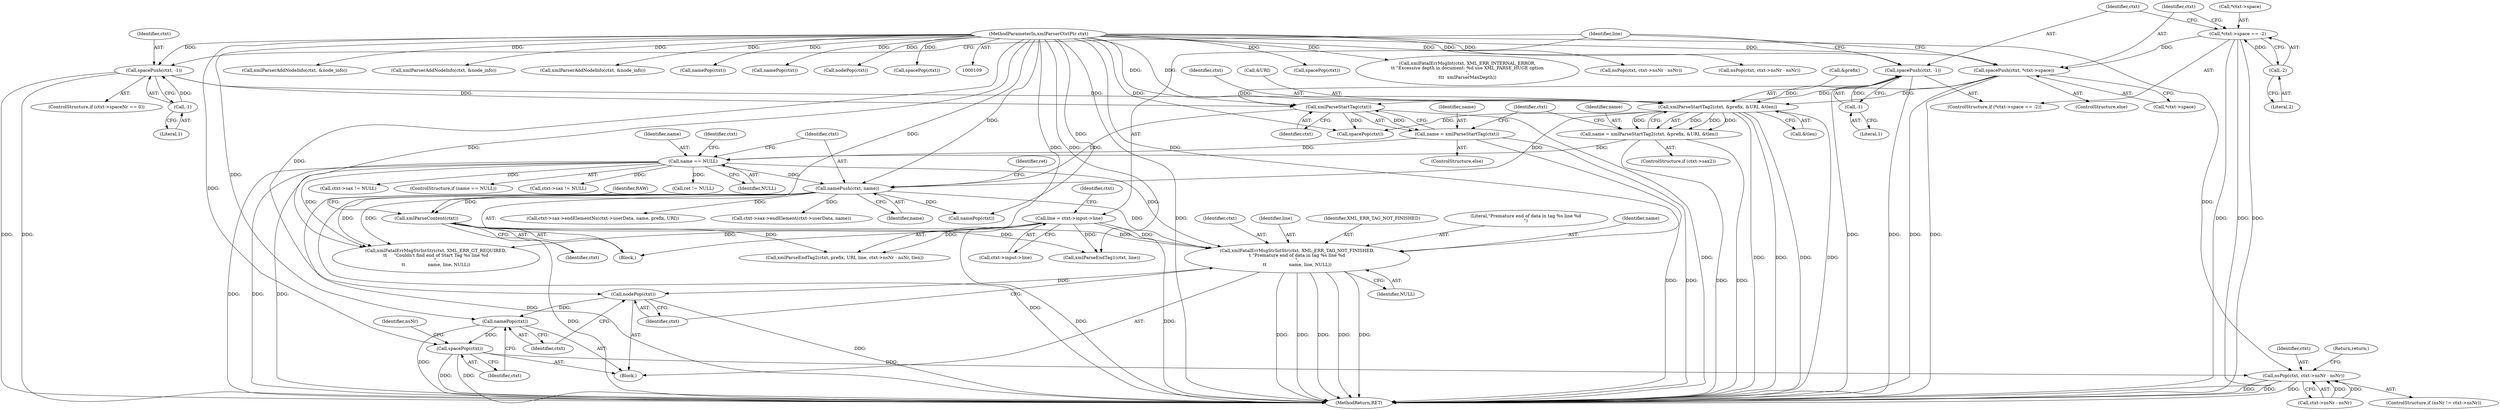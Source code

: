 digraph "0_Chrome_44a637b47793512bfb1d2589d43b8dc492a97629@pointer" {
"1000524" [label="(Call,xmlFatalErrMsgStrIntStr(ctxt, XML_ERR_TAG_NOT_FINISHED,\n\t \"Premature end of data in tag %s line %d\n\",\n\t\t                name, line, NULL))"];
"1000517" [label="(Call,xmlParseContent(ctxt))"];
"1000261" [label="(Call,namePush(ctxt, name))"];
"1000233" [label="(Call,xmlParseStartTag2(ctxt, &prefix, &URI, &tlen))"];
"1000209" [label="(Call,spacePush(ctxt, -1))"];
"1000110" [label="(MethodParameterIn,xmlParserCtxtPtr ctxt)"];
"1000211" [label="(Call,-1)"];
"1000196" [label="(Call,spacePush(ctxt, -1))"];
"1000198" [label="(Call,-1)"];
"1000214" [label="(Call,spacePush(ctxt, *ctxt->space))"];
"1000202" [label="(Call,*ctxt->space == -2)"];
"1000207" [label="(Call,-2)"];
"1000244" [label="(Call,xmlParseStartTag(ctxt))"];
"1000254" [label="(Call,name == NULL)"];
"1000231" [label="(Call,name = xmlParseStartTag2(ctxt, &prefix, &URI, &tlen))"];
"1000242" [label="(Call,name = xmlParseStartTag(ctxt))"];
"1000220" [label="(Call,line = ctxt->input->line)"];
"1000531" [label="(Call,nodePop(ctxt))"];
"1000533" [label="(Call,namePop(ctxt))"];
"1000535" [label="(Call,spacePop(ctxt))"];
"1000543" [label="(Call,nsPop(ctxt, ctxt->nsNr - nsNr))"];
"1000457" [label="(Call,spacePop(ctxt))"];
"1000148" [label="(Call,xmlFatalErrMsgInt(ctxt, XML_ERR_INTERNAL_ERROR,\n\t\t \"Excessive depth in document: %d use XML_PARSE_HUGE option\n\",\n\t\t\t  xmlParserMaxDepth))"];
"1000570" [label="(Call,xmlParseEndTag1(ctxt, line))"];
"1000227" [label="(ControlStructure,if (ctxt->sax2))"];
"1000110" [label="(MethodParameterIn,xmlParserCtxtPtr ctxt)"];
"1000556" [label="(Call,xmlParseEndTag2(ctxt, prefix, URI, line, ctxt->nsNr - nsNr, tlen))"];
"1000465" [label="(Call,nsPop(ctxt, ctxt->nsNr - nsNr))"];
"1000543" [label="(Call,nsPop(ctxt, ctxt->nsNr - nsNr))"];
"1000354" [label="(Call,ctxt->sax != NULL)"];
"1000259" [label="(Identifier,ctxt)"];
"1000536" [label="(Identifier,ctxt)"];
"1000535" [label="(Call,spacePop(ctxt))"];
"1000525" [label="(Identifier,ctxt)"];
"1000386" [label="(Call,nsPop(ctxt, ctxt->nsNr - nsNr))"];
"1000207" [label="(Call,-2)"];
"1000613" [label="(Call,xmlParserAddNodeInfo(ctxt, &node_info))"];
"1000532" [label="(Identifier,ctxt)"];
"1000539" [label="(Identifier,nsNr)"];
"1000529" [label="(Identifier,line)"];
"1000371" [label="(Call,ctxt->sax->endElement(ctxt->userData, name))"];
"1000254" [label="(Call,name == NULL)"];
"1000190" [label="(ControlStructure,if (ctxt->spaceNr == 0))"];
"1000550" [label="(Return,return;)"];
"1000512" [label="(Call,xmlParserAddNodeInfo(ctxt, &node_info))"];
"1000523" [label="(Block,)"];
"1000253" [label="(ControlStructure,if (name == NULL))"];
"1000617" [label="(MethodReturn,RET)"];
"1000203" [label="(Call,*ctxt->space)"];
"1000526" [label="(Identifier,XML_ERR_TAG_NOT_FINISHED)"];
"1000527" [label="(Literal,\"Premature end of data in tag %s line %d\n\")"];
"1000211" [label="(Call,-1)"];
"1000433" [label="(Call,xmlParserAddNodeInfo(ctxt, &node_info))"];
"1000517" [label="(Call,xmlParseContent(ctxt))"];
"1000326" [label="(Call,ctxt->sax != NULL)"];
"1000232" [label="(Identifier,name)"];
"1000222" [label="(Call,ctxt->input->line)"];
"1000221" [label="(Identifier,line)"];
"1000199" [label="(Literal,1)"];
"1000255" [label="(Identifier,name)"];
"1000567" [label="(Call,namePop(ctxt))"];
"1000376" [label="(Call,namePop(ctxt))"];
"1000197" [label="(Identifier,ctxt)"];
"1000234" [label="(Identifier,ctxt)"];
"1000533" [label="(Call,namePop(ctxt))"];
"1000249" [label="(Identifier,ctxt)"];
"1000446" [label="(Call,xmlFatalErrMsgStrIntStr(ctxt, XML_ERR_GT_REQUIRED,\n\t\t     \"Couldn't find end of Start Tag %s line %d\n\",\n\t\t                name, line, NULL))"];
"1000518" [label="(Identifier,ctxt)"];
"1000233" [label="(Call,xmlParseStartTag2(ctxt, &prefix, &URI, &tlen))"];
"1000237" [label="(Call,&URI)"];
"1000241" [label="(ControlStructure,else)"];
"1000544" [label="(Identifier,ctxt)"];
"1000209" [label="(Call,spacePush(ctxt, -1))"];
"1000265" [label="(Identifier,ret)"];
"1000575" [label="(Call,ret != NULL)"];
"1000235" [label="(Call,&prefix)"];
"1000262" [label="(Identifier,ctxt)"];
"1000244" [label="(Call,xmlParseStartTag(ctxt))"];
"1000243" [label="(Identifier,name)"];
"1000530" [label="(Identifier,NULL)"];
"1000455" [label="(Call,namePop(ctxt))"];
"1000215" [label="(Identifier,ctxt)"];
"1000231" [label="(Call,name = xmlParseStartTag2(ctxt, &prefix, &URI, &tlen))"];
"1000198" [label="(Call,-1)"];
"1000343" [label="(Call,ctxt->sax->endElementNs(ctxt->userData, name, prefix, URI))"];
"1000210" [label="(Identifier,ctxt)"];
"1000214" [label="(Call,spacePush(ctxt, *ctxt->space))"];
"1000531" [label="(Call,nodePop(ctxt))"];
"1000220" [label="(Call,line = ctxt->input->line)"];
"1000201" [label="(ControlStructure,if (*ctxt->space == -2))"];
"1000524" [label="(Call,xmlFatalErrMsgStrIntStr(ctxt, XML_ERR_TAG_NOT_FINISHED,\n\t \"Premature end of data in tag %s line %d\n\",\n\t\t                name, line, NULL))"];
"1000245" [label="(Identifier,ctxt)"];
"1000528" [label="(Identifier,name)"];
"1000261" [label="(Call,namePush(ctxt, name))"];
"1000208" [label="(Literal,2)"];
"1000256" [label="(Identifier,NULL)"];
"1000229" [label="(Identifier,ctxt)"];
"1000196" [label="(Call,spacePush(ctxt, -1))"];
"1000216" [label="(Call,*ctxt->space)"];
"1000522" [label="(Identifier,RAW)"];
"1000453" [label="(Call,nodePop(ctxt))"];
"1000202" [label="(Call,*ctxt->space == -2)"];
"1000239" [label="(Call,&tlen)"];
"1000537" [label="(ControlStructure,if (nsNr != ctxt->nsNr))"];
"1000545" [label="(Call,ctxt->nsNr - nsNr)"];
"1000378" [label="(Call,spacePop(ctxt))"];
"1000213" [label="(ControlStructure,else)"];
"1000242" [label="(Call,name = xmlParseStartTag(ctxt))"];
"1000534" [label="(Identifier,ctxt)"];
"1000258" [label="(Call,spacePop(ctxt))"];
"1000212" [label="(Literal,1)"];
"1000263" [label="(Identifier,name)"];
"1000111" [label="(Block,)"];
"1000524" -> "1000523"  [label="AST: "];
"1000524" -> "1000530"  [label="CFG: "];
"1000525" -> "1000524"  [label="AST: "];
"1000526" -> "1000524"  [label="AST: "];
"1000527" -> "1000524"  [label="AST: "];
"1000528" -> "1000524"  [label="AST: "];
"1000529" -> "1000524"  [label="AST: "];
"1000530" -> "1000524"  [label="AST: "];
"1000532" -> "1000524"  [label="CFG: "];
"1000524" -> "1000617"  [label="DDG: "];
"1000524" -> "1000617"  [label="DDG: "];
"1000524" -> "1000617"  [label="DDG: "];
"1000524" -> "1000617"  [label="DDG: "];
"1000524" -> "1000617"  [label="DDG: "];
"1000517" -> "1000524"  [label="DDG: "];
"1000110" -> "1000524"  [label="DDG: "];
"1000261" -> "1000524"  [label="DDG: "];
"1000220" -> "1000524"  [label="DDG: "];
"1000254" -> "1000524"  [label="DDG: "];
"1000524" -> "1000531"  [label="DDG: "];
"1000517" -> "1000111"  [label="AST: "];
"1000517" -> "1000518"  [label="CFG: "];
"1000518" -> "1000517"  [label="AST: "];
"1000522" -> "1000517"  [label="CFG: "];
"1000517" -> "1000617"  [label="DDG: "];
"1000261" -> "1000517"  [label="DDG: "];
"1000110" -> "1000517"  [label="DDG: "];
"1000517" -> "1000556"  [label="DDG: "];
"1000517" -> "1000570"  [label="DDG: "];
"1000261" -> "1000111"  [label="AST: "];
"1000261" -> "1000263"  [label="CFG: "];
"1000262" -> "1000261"  [label="AST: "];
"1000263" -> "1000261"  [label="AST: "];
"1000265" -> "1000261"  [label="CFG: "];
"1000261" -> "1000617"  [label="DDG: "];
"1000261" -> "1000617"  [label="DDG: "];
"1000233" -> "1000261"  [label="DDG: "];
"1000244" -> "1000261"  [label="DDG: "];
"1000110" -> "1000261"  [label="DDG: "];
"1000254" -> "1000261"  [label="DDG: "];
"1000261" -> "1000343"  [label="DDG: "];
"1000261" -> "1000371"  [label="DDG: "];
"1000261" -> "1000376"  [label="DDG: "];
"1000261" -> "1000446"  [label="DDG: "];
"1000261" -> "1000446"  [label="DDG: "];
"1000233" -> "1000231"  [label="AST: "];
"1000233" -> "1000239"  [label="CFG: "];
"1000234" -> "1000233"  [label="AST: "];
"1000235" -> "1000233"  [label="AST: "];
"1000237" -> "1000233"  [label="AST: "];
"1000239" -> "1000233"  [label="AST: "];
"1000231" -> "1000233"  [label="CFG: "];
"1000233" -> "1000617"  [label="DDG: "];
"1000233" -> "1000617"  [label="DDG: "];
"1000233" -> "1000617"  [label="DDG: "];
"1000233" -> "1000617"  [label="DDG: "];
"1000233" -> "1000231"  [label="DDG: "];
"1000233" -> "1000231"  [label="DDG: "];
"1000233" -> "1000231"  [label="DDG: "];
"1000233" -> "1000231"  [label="DDG: "];
"1000209" -> "1000233"  [label="DDG: "];
"1000196" -> "1000233"  [label="DDG: "];
"1000214" -> "1000233"  [label="DDG: "];
"1000110" -> "1000233"  [label="DDG: "];
"1000233" -> "1000258"  [label="DDG: "];
"1000209" -> "1000201"  [label="AST: "];
"1000209" -> "1000211"  [label="CFG: "];
"1000210" -> "1000209"  [label="AST: "];
"1000211" -> "1000209"  [label="AST: "];
"1000221" -> "1000209"  [label="CFG: "];
"1000209" -> "1000617"  [label="DDG: "];
"1000209" -> "1000617"  [label="DDG: "];
"1000110" -> "1000209"  [label="DDG: "];
"1000211" -> "1000209"  [label="DDG: "];
"1000209" -> "1000244"  [label="DDG: "];
"1000110" -> "1000109"  [label="AST: "];
"1000110" -> "1000617"  [label="DDG: "];
"1000110" -> "1000148"  [label="DDG: "];
"1000110" -> "1000196"  [label="DDG: "];
"1000110" -> "1000214"  [label="DDG: "];
"1000110" -> "1000244"  [label="DDG: "];
"1000110" -> "1000258"  [label="DDG: "];
"1000110" -> "1000376"  [label="DDG: "];
"1000110" -> "1000378"  [label="DDG: "];
"1000110" -> "1000386"  [label="DDG: "];
"1000110" -> "1000433"  [label="DDG: "];
"1000110" -> "1000446"  [label="DDG: "];
"1000110" -> "1000453"  [label="DDG: "];
"1000110" -> "1000455"  [label="DDG: "];
"1000110" -> "1000457"  [label="DDG: "];
"1000110" -> "1000465"  [label="DDG: "];
"1000110" -> "1000512"  [label="DDG: "];
"1000110" -> "1000531"  [label="DDG: "];
"1000110" -> "1000533"  [label="DDG: "];
"1000110" -> "1000535"  [label="DDG: "];
"1000110" -> "1000543"  [label="DDG: "];
"1000110" -> "1000556"  [label="DDG: "];
"1000110" -> "1000567"  [label="DDG: "];
"1000110" -> "1000570"  [label="DDG: "];
"1000110" -> "1000613"  [label="DDG: "];
"1000211" -> "1000212"  [label="CFG: "];
"1000212" -> "1000211"  [label="AST: "];
"1000196" -> "1000190"  [label="AST: "];
"1000196" -> "1000198"  [label="CFG: "];
"1000197" -> "1000196"  [label="AST: "];
"1000198" -> "1000196"  [label="AST: "];
"1000221" -> "1000196"  [label="CFG: "];
"1000196" -> "1000617"  [label="DDG: "];
"1000196" -> "1000617"  [label="DDG: "];
"1000198" -> "1000196"  [label="DDG: "];
"1000196" -> "1000244"  [label="DDG: "];
"1000198" -> "1000199"  [label="CFG: "];
"1000199" -> "1000198"  [label="AST: "];
"1000214" -> "1000213"  [label="AST: "];
"1000214" -> "1000216"  [label="CFG: "];
"1000215" -> "1000214"  [label="AST: "];
"1000216" -> "1000214"  [label="AST: "];
"1000221" -> "1000214"  [label="CFG: "];
"1000214" -> "1000617"  [label="DDG: "];
"1000214" -> "1000617"  [label="DDG: "];
"1000202" -> "1000214"  [label="DDG: "];
"1000214" -> "1000244"  [label="DDG: "];
"1000202" -> "1000201"  [label="AST: "];
"1000202" -> "1000207"  [label="CFG: "];
"1000203" -> "1000202"  [label="AST: "];
"1000207" -> "1000202"  [label="AST: "];
"1000210" -> "1000202"  [label="CFG: "];
"1000215" -> "1000202"  [label="CFG: "];
"1000202" -> "1000617"  [label="DDG: "];
"1000202" -> "1000617"  [label="DDG: "];
"1000202" -> "1000617"  [label="DDG: "];
"1000207" -> "1000202"  [label="DDG: "];
"1000207" -> "1000208"  [label="CFG: "];
"1000208" -> "1000207"  [label="AST: "];
"1000244" -> "1000242"  [label="AST: "];
"1000244" -> "1000245"  [label="CFG: "];
"1000245" -> "1000244"  [label="AST: "];
"1000242" -> "1000244"  [label="CFG: "];
"1000244" -> "1000617"  [label="DDG: "];
"1000244" -> "1000242"  [label="DDG: "];
"1000244" -> "1000258"  [label="DDG: "];
"1000254" -> "1000253"  [label="AST: "];
"1000254" -> "1000256"  [label="CFG: "];
"1000255" -> "1000254"  [label="AST: "];
"1000256" -> "1000254"  [label="AST: "];
"1000259" -> "1000254"  [label="CFG: "];
"1000262" -> "1000254"  [label="CFG: "];
"1000254" -> "1000617"  [label="DDG: "];
"1000254" -> "1000617"  [label="DDG: "];
"1000254" -> "1000617"  [label="DDG: "];
"1000231" -> "1000254"  [label="DDG: "];
"1000242" -> "1000254"  [label="DDG: "];
"1000254" -> "1000326"  [label="DDG: "];
"1000254" -> "1000354"  [label="DDG: "];
"1000254" -> "1000446"  [label="DDG: "];
"1000254" -> "1000575"  [label="DDG: "];
"1000231" -> "1000227"  [label="AST: "];
"1000232" -> "1000231"  [label="AST: "];
"1000249" -> "1000231"  [label="CFG: "];
"1000231" -> "1000617"  [label="DDG: "];
"1000231" -> "1000617"  [label="DDG: "];
"1000242" -> "1000241"  [label="AST: "];
"1000243" -> "1000242"  [label="AST: "];
"1000249" -> "1000242"  [label="CFG: "];
"1000242" -> "1000617"  [label="DDG: "];
"1000242" -> "1000617"  [label="DDG: "];
"1000220" -> "1000111"  [label="AST: "];
"1000220" -> "1000222"  [label="CFG: "];
"1000221" -> "1000220"  [label="AST: "];
"1000222" -> "1000220"  [label="AST: "];
"1000229" -> "1000220"  [label="CFG: "];
"1000220" -> "1000617"  [label="DDG: "];
"1000220" -> "1000617"  [label="DDG: "];
"1000220" -> "1000446"  [label="DDG: "];
"1000220" -> "1000556"  [label="DDG: "];
"1000220" -> "1000570"  [label="DDG: "];
"1000531" -> "1000523"  [label="AST: "];
"1000531" -> "1000532"  [label="CFG: "];
"1000532" -> "1000531"  [label="AST: "];
"1000534" -> "1000531"  [label="CFG: "];
"1000531" -> "1000617"  [label="DDG: "];
"1000531" -> "1000533"  [label="DDG: "];
"1000533" -> "1000523"  [label="AST: "];
"1000533" -> "1000534"  [label="CFG: "];
"1000534" -> "1000533"  [label="AST: "];
"1000536" -> "1000533"  [label="CFG: "];
"1000533" -> "1000617"  [label="DDG: "];
"1000533" -> "1000535"  [label="DDG: "];
"1000535" -> "1000523"  [label="AST: "];
"1000535" -> "1000536"  [label="CFG: "];
"1000536" -> "1000535"  [label="AST: "];
"1000539" -> "1000535"  [label="CFG: "];
"1000535" -> "1000617"  [label="DDG: "];
"1000535" -> "1000617"  [label="DDG: "];
"1000535" -> "1000543"  [label="DDG: "];
"1000543" -> "1000537"  [label="AST: "];
"1000543" -> "1000545"  [label="CFG: "];
"1000544" -> "1000543"  [label="AST: "];
"1000545" -> "1000543"  [label="AST: "];
"1000550" -> "1000543"  [label="CFG: "];
"1000543" -> "1000617"  [label="DDG: "];
"1000543" -> "1000617"  [label="DDG: "];
"1000543" -> "1000617"  [label="DDG: "];
"1000545" -> "1000543"  [label="DDG: "];
"1000545" -> "1000543"  [label="DDG: "];
}
